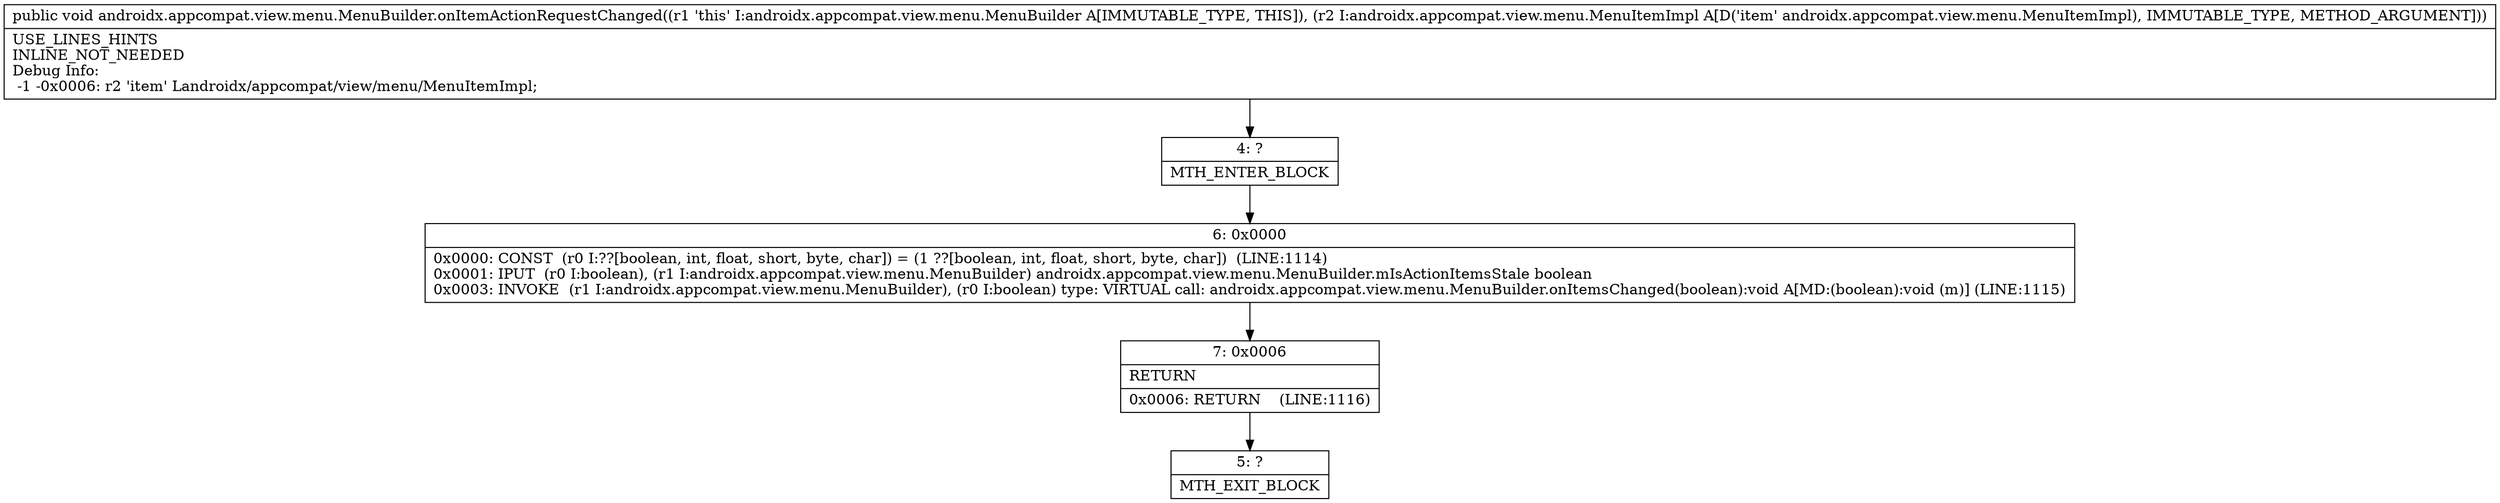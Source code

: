 digraph "CFG forandroidx.appcompat.view.menu.MenuBuilder.onItemActionRequestChanged(Landroidx\/appcompat\/view\/menu\/MenuItemImpl;)V" {
Node_4 [shape=record,label="{4\:\ ?|MTH_ENTER_BLOCK\l}"];
Node_6 [shape=record,label="{6\:\ 0x0000|0x0000: CONST  (r0 I:??[boolean, int, float, short, byte, char]) = (1 ??[boolean, int, float, short, byte, char])  (LINE:1114)\l0x0001: IPUT  (r0 I:boolean), (r1 I:androidx.appcompat.view.menu.MenuBuilder) androidx.appcompat.view.menu.MenuBuilder.mIsActionItemsStale boolean \l0x0003: INVOKE  (r1 I:androidx.appcompat.view.menu.MenuBuilder), (r0 I:boolean) type: VIRTUAL call: androidx.appcompat.view.menu.MenuBuilder.onItemsChanged(boolean):void A[MD:(boolean):void (m)] (LINE:1115)\l}"];
Node_7 [shape=record,label="{7\:\ 0x0006|RETURN\l|0x0006: RETURN    (LINE:1116)\l}"];
Node_5 [shape=record,label="{5\:\ ?|MTH_EXIT_BLOCK\l}"];
MethodNode[shape=record,label="{public void androidx.appcompat.view.menu.MenuBuilder.onItemActionRequestChanged((r1 'this' I:androidx.appcompat.view.menu.MenuBuilder A[IMMUTABLE_TYPE, THIS]), (r2 I:androidx.appcompat.view.menu.MenuItemImpl A[D('item' androidx.appcompat.view.menu.MenuItemImpl), IMMUTABLE_TYPE, METHOD_ARGUMENT]))  | USE_LINES_HINTS\lINLINE_NOT_NEEDED\lDebug Info:\l  \-1 \-0x0006: r2 'item' Landroidx\/appcompat\/view\/menu\/MenuItemImpl;\l}"];
MethodNode -> Node_4;Node_4 -> Node_6;
Node_6 -> Node_7;
Node_7 -> Node_5;
}

